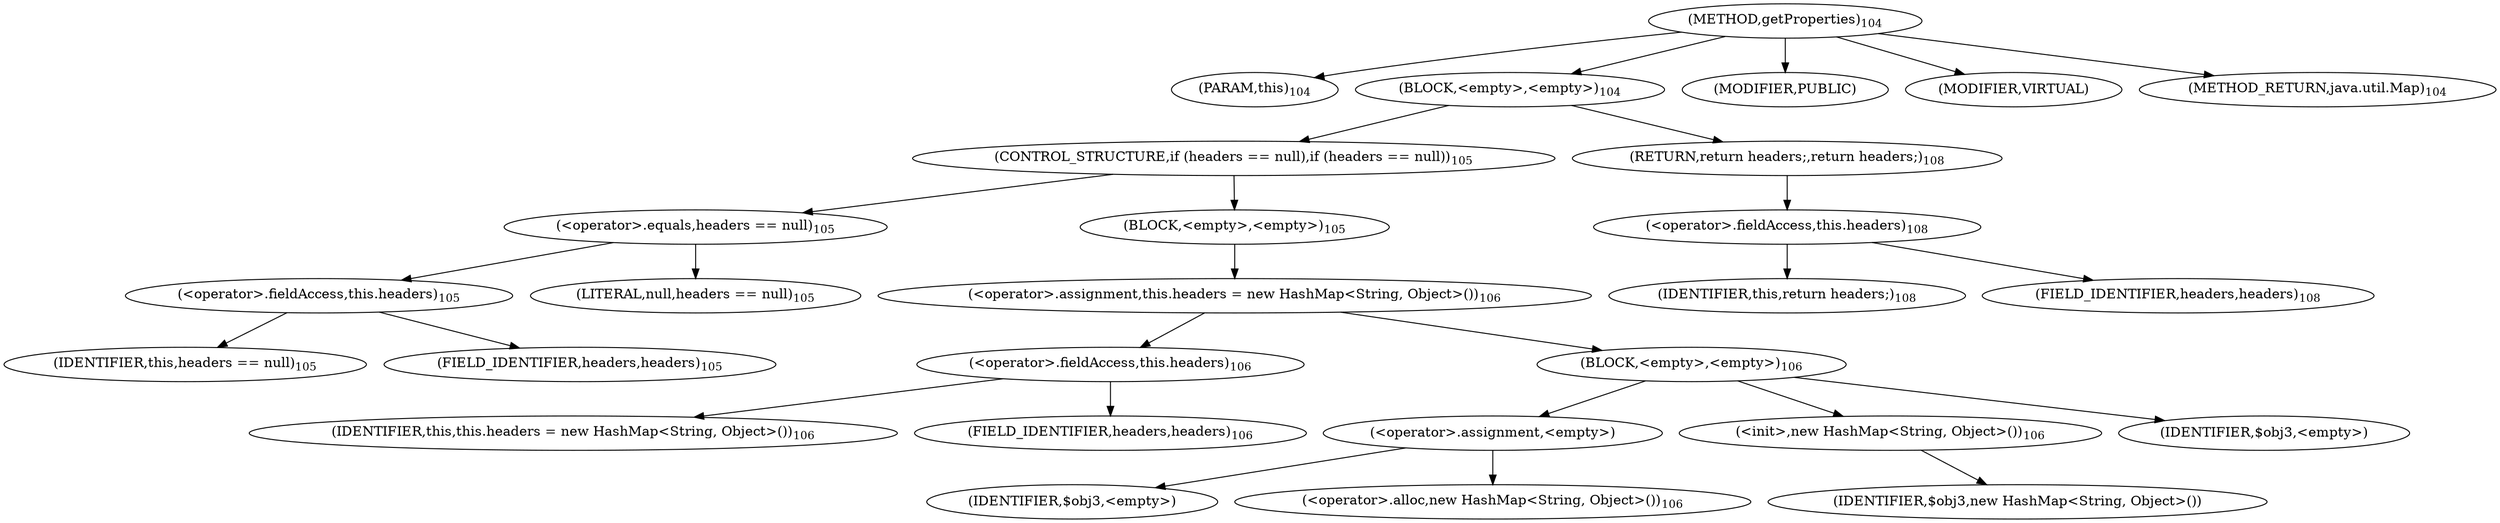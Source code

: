 digraph "getProperties" {  
"293" [label = <(METHOD,getProperties)<SUB>104</SUB>> ]
"294" [label = <(PARAM,this)<SUB>104</SUB>> ]
"295" [label = <(BLOCK,&lt;empty&gt;,&lt;empty&gt;)<SUB>104</SUB>> ]
"296" [label = <(CONTROL_STRUCTURE,if (headers == null),if (headers == null))<SUB>105</SUB>> ]
"297" [label = <(&lt;operator&gt;.equals,headers == null)<SUB>105</SUB>> ]
"298" [label = <(&lt;operator&gt;.fieldAccess,this.headers)<SUB>105</SUB>> ]
"299" [label = <(IDENTIFIER,this,headers == null)<SUB>105</SUB>> ]
"300" [label = <(FIELD_IDENTIFIER,headers,headers)<SUB>105</SUB>> ]
"301" [label = <(LITERAL,null,headers == null)<SUB>105</SUB>> ]
"302" [label = <(BLOCK,&lt;empty&gt;,&lt;empty&gt;)<SUB>105</SUB>> ]
"303" [label = <(&lt;operator&gt;.assignment,this.headers = new HashMap&lt;String, Object&gt;())<SUB>106</SUB>> ]
"304" [label = <(&lt;operator&gt;.fieldAccess,this.headers)<SUB>106</SUB>> ]
"305" [label = <(IDENTIFIER,this,this.headers = new HashMap&lt;String, Object&gt;())<SUB>106</SUB>> ]
"306" [label = <(FIELD_IDENTIFIER,headers,headers)<SUB>106</SUB>> ]
"307" [label = <(BLOCK,&lt;empty&gt;,&lt;empty&gt;)<SUB>106</SUB>> ]
"308" [label = <(&lt;operator&gt;.assignment,&lt;empty&gt;)> ]
"309" [label = <(IDENTIFIER,$obj3,&lt;empty&gt;)> ]
"310" [label = <(&lt;operator&gt;.alloc,new HashMap&lt;String, Object&gt;())<SUB>106</SUB>> ]
"311" [label = <(&lt;init&gt;,new HashMap&lt;String, Object&gt;())<SUB>106</SUB>> ]
"312" [label = <(IDENTIFIER,$obj3,new HashMap&lt;String, Object&gt;())> ]
"313" [label = <(IDENTIFIER,$obj3,&lt;empty&gt;)> ]
"314" [label = <(RETURN,return headers;,return headers;)<SUB>108</SUB>> ]
"315" [label = <(&lt;operator&gt;.fieldAccess,this.headers)<SUB>108</SUB>> ]
"316" [label = <(IDENTIFIER,this,return headers;)<SUB>108</SUB>> ]
"317" [label = <(FIELD_IDENTIFIER,headers,headers)<SUB>108</SUB>> ]
"318" [label = <(MODIFIER,PUBLIC)> ]
"319" [label = <(MODIFIER,VIRTUAL)> ]
"320" [label = <(METHOD_RETURN,java.util.Map)<SUB>104</SUB>> ]
  "293" -> "294" 
  "293" -> "295" 
  "293" -> "318" 
  "293" -> "319" 
  "293" -> "320" 
  "295" -> "296" 
  "295" -> "314" 
  "296" -> "297" 
  "296" -> "302" 
  "297" -> "298" 
  "297" -> "301" 
  "298" -> "299" 
  "298" -> "300" 
  "302" -> "303" 
  "303" -> "304" 
  "303" -> "307" 
  "304" -> "305" 
  "304" -> "306" 
  "307" -> "308" 
  "307" -> "311" 
  "307" -> "313" 
  "308" -> "309" 
  "308" -> "310" 
  "311" -> "312" 
  "314" -> "315" 
  "315" -> "316" 
  "315" -> "317" 
}
